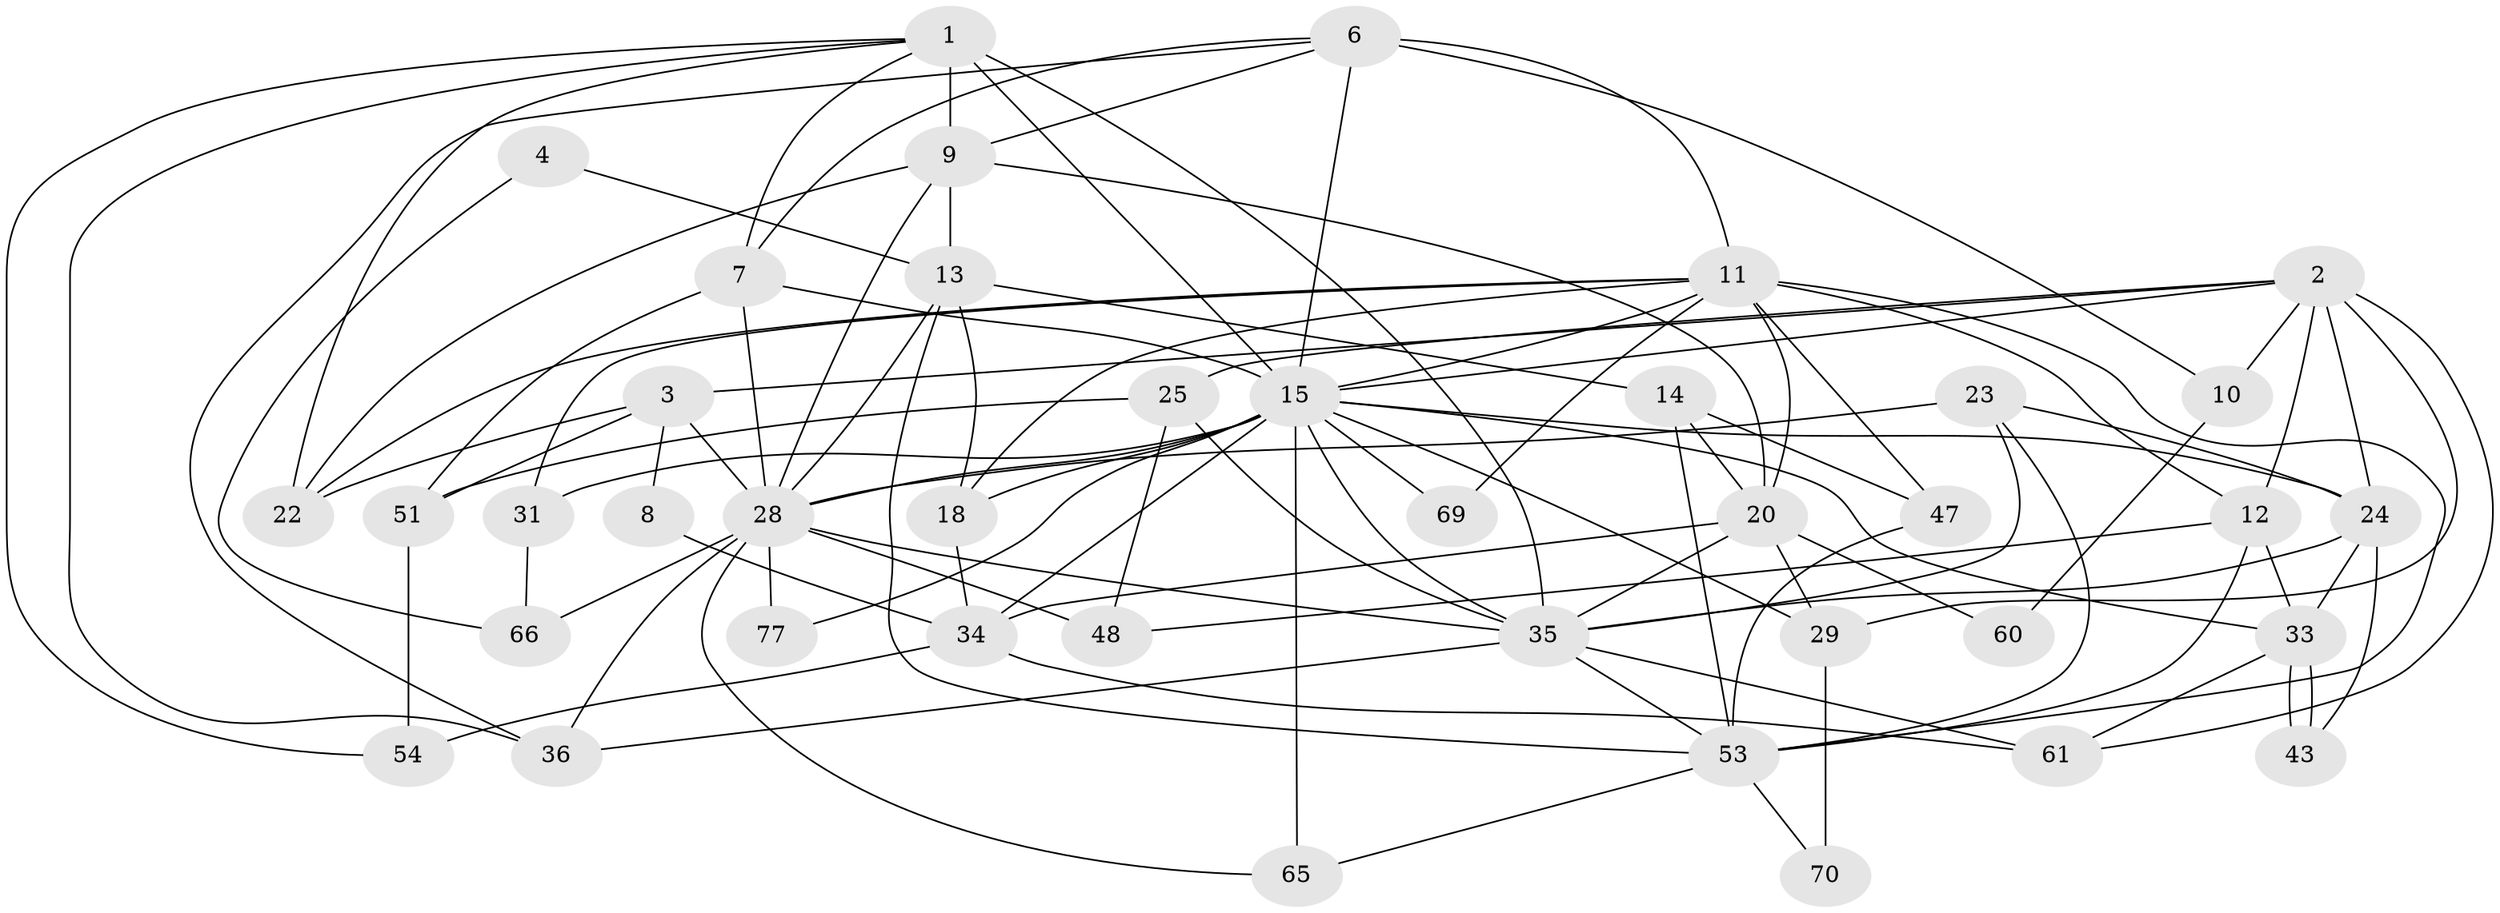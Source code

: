 // original degree distribution, {7: 0.0375, 5: 0.125, 2: 0.125, 4: 0.3, 6: 0.075, 3: 0.3, 9: 0.0125, 8: 0.025}
// Generated by graph-tools (version 1.1) at 2025/15/03/09/25 04:15:06]
// undirected, 40 vertices, 101 edges
graph export_dot {
graph [start="1"]
  node [color=gray90,style=filled];
  1 [super="+5+56"];
  2 [super="+46+50"];
  3 [super="+16"];
  4;
  6 [super="+75"];
  7;
  8;
  9;
  10;
  11 [super="+78+45+30"];
  12 [super="+44"];
  13 [super="+19"];
  14;
  15 [super="+17+57+26"];
  18 [super="+52"];
  20 [super="+41"];
  22 [super="+32"];
  23;
  24 [super="+67"];
  25;
  28 [super="+55+37+49+42"];
  29 [super="+40"];
  31;
  33 [super="+72"];
  34;
  35 [super="+62+38"];
  36;
  43;
  47;
  48;
  51;
  53 [super="+71+59"];
  54;
  60;
  61 [super="+79"];
  65;
  66;
  69;
  70;
  77;
  1 -- 9;
  1 -- 7;
  1 -- 35 [weight=3];
  1 -- 54;
  1 -- 15 [weight=2];
  1 -- 22 [weight=2];
  1 -- 36;
  2 -- 10;
  2 -- 61 [weight=2];
  2 -- 24 [weight=2];
  2 -- 12;
  2 -- 29;
  2 -- 3 [weight=2];
  2 -- 25;
  2 -- 15;
  3 -- 51;
  3 -- 8;
  3 -- 28 [weight=2];
  3 -- 22;
  4 -- 66;
  4 -- 13;
  6 -- 36;
  6 -- 7;
  6 -- 10;
  6 -- 9;
  6 -- 11;
  6 -- 15;
  7 -- 51;
  7 -- 15;
  7 -- 28;
  8 -- 34;
  9 -- 20;
  9 -- 22;
  9 -- 28;
  9 -- 13;
  10 -- 60;
  11 -- 69;
  11 -- 22 [weight=3];
  11 -- 20;
  11 -- 12;
  11 -- 15;
  11 -- 47;
  11 -- 18;
  11 -- 53;
  11 -- 31;
  12 -- 48;
  12 -- 33;
  12 -- 53;
  13 -- 18;
  13 -- 53;
  13 -- 14;
  13 -- 28;
  14 -- 47;
  14 -- 20;
  14 -- 53;
  15 -- 65;
  15 -- 34;
  15 -- 24;
  15 -- 69;
  15 -- 77;
  15 -- 18;
  15 -- 29;
  15 -- 31;
  15 -- 28 [weight=2];
  15 -- 35;
  15 -- 33;
  18 -- 34;
  20 -- 29;
  20 -- 34;
  20 -- 60;
  20 -- 35;
  23 -- 35;
  23 -- 53;
  23 -- 24;
  23 -- 28;
  24 -- 43;
  24 -- 35;
  24 -- 33;
  25 -- 48;
  25 -- 51;
  25 -- 35;
  28 -- 66;
  28 -- 77;
  28 -- 48;
  28 -- 65;
  28 -- 36;
  28 -- 35;
  29 -- 70 [weight=2];
  31 -- 66;
  33 -- 43;
  33 -- 43;
  33 -- 61;
  34 -- 54;
  34 -- 61;
  35 -- 36;
  35 -- 53;
  35 -- 61 [weight=2];
  47 -- 53;
  51 -- 54;
  53 -- 65;
  53 -- 70;
}
